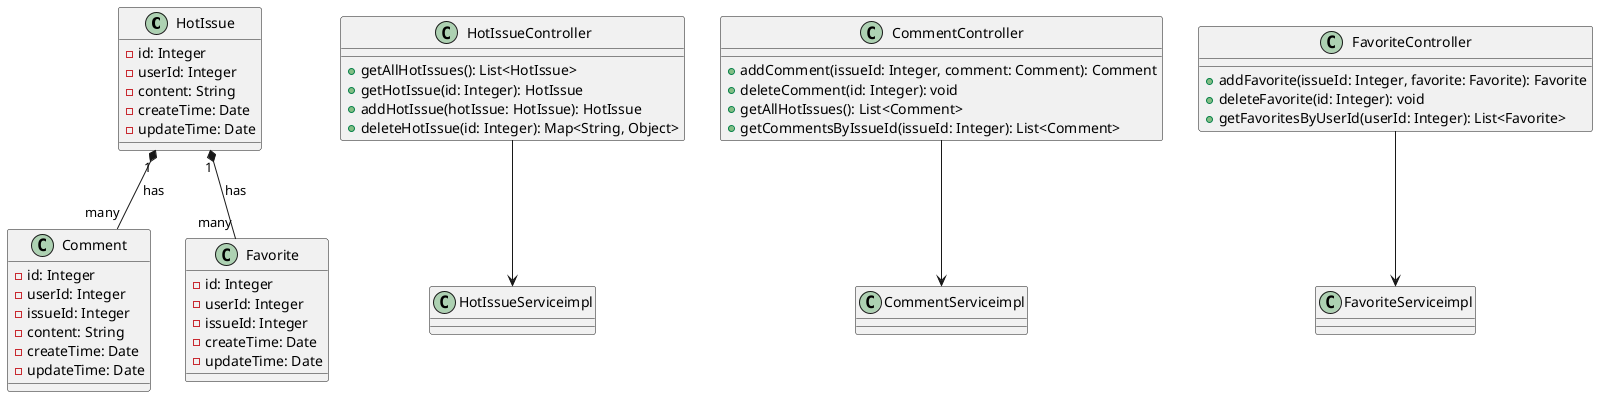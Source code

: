 @startuml
'<url id="cv74e8uqvl7aid8t15m0" type="url" status="parsed" title="Use case Diagram syntax and features" wc="12151">https://plantuml.com/use-case-diagram</url>

class HotIssue {
  - id: Integer
  - userId: Integer
  - content: String
  - createTime: Date
  - updateTime: Date
}

class Comment {
  - id: Integer
  - userId: Integer
  - issueId: Integer
  - content: String
  - createTime: Date
  - updateTime: Date
}

class Favorite {
  - id: Integer
  - userId: Integer
  - issueId: Integer
  - createTime: Date
  - updateTime: Date
}

class HotIssueController {
  + getAllHotIssues(): List<HotIssue>
  + getHotIssue(id: Integer): HotIssue
  + addHotIssue(hotIssue: HotIssue): HotIssue
  + deleteHotIssue(id: Integer): Map<String, Object>
}

class CommentController {
  + addComment(issueId: Integer, comment: Comment): Comment
  + deleteComment(id: Integer): void
  + getAllHotIssues(): List<Comment>
  + getCommentsByIssueId(issueId: Integer): List<Comment>
}

class FavoriteController {
  + addFavorite(issueId: Integer, favorite: Favorite): Favorite
  + deleteFavorite(id: Integer): void
  + getFavoritesByUserId(userId: Integer): List<Favorite>
}

HotIssueController --> HotIssueServiceimpl
CommentController --> CommentServiceimpl
FavoriteController --> FavoriteServiceimpl

HotIssue "1" *-- "many" Comment: has
HotIssue "1" *-- "many" Favorite: has

@enduml